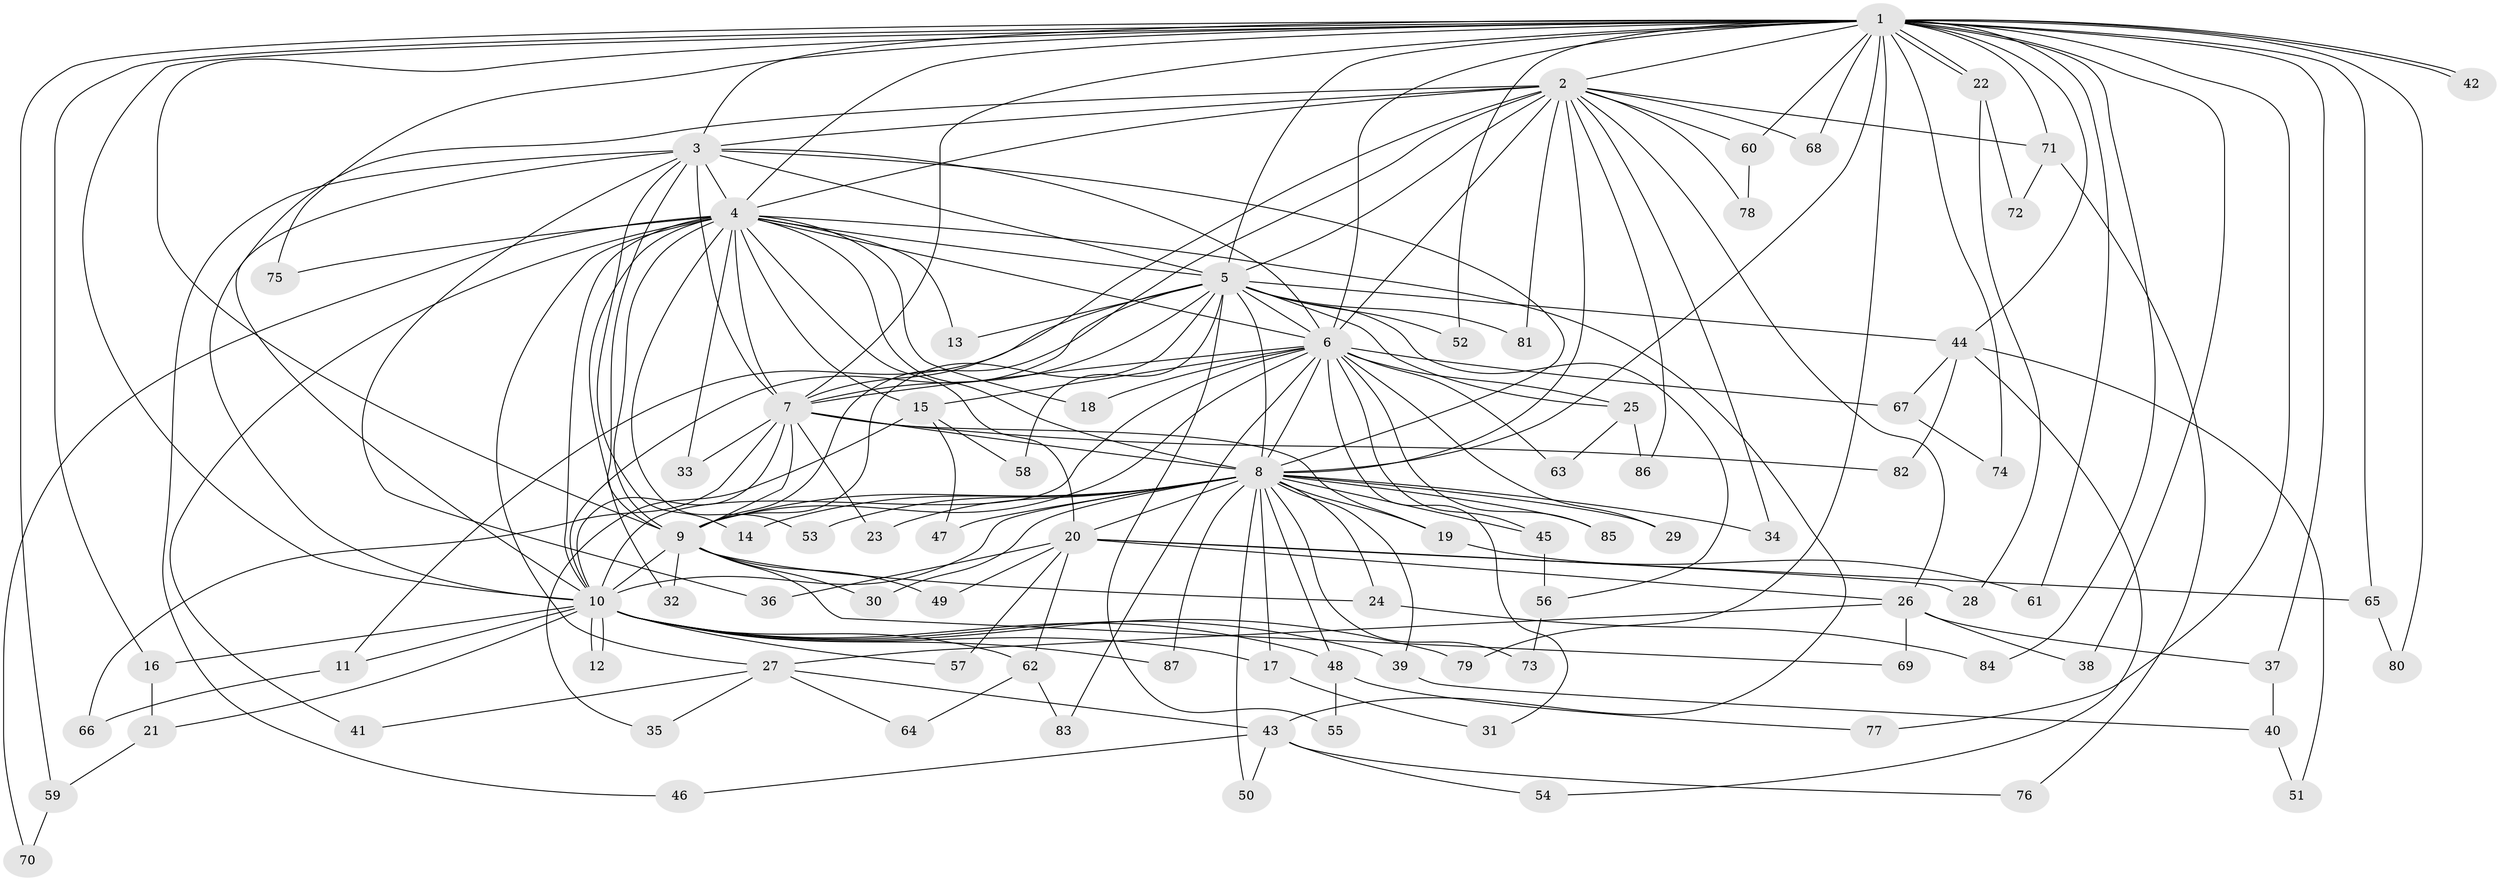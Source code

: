 // coarse degree distribution, {25: 0.018867924528301886, 21: 0.018867924528301886, 9: 0.018867924528301886, 17: 0.018867924528301886, 14: 0.05660377358490566, 8: 0.05660377358490566, 16: 0.018867924528301886, 3: 0.16981132075471697, 1: 0.03773584905660377, 2: 0.4528301886792453, 5: 0.05660377358490566, 4: 0.03773584905660377, 6: 0.03773584905660377}
// Generated by graph-tools (version 1.1) at 2025/49/03/04/25 22:49:32]
// undirected, 87 vertices, 199 edges
graph export_dot {
  node [color=gray90,style=filled];
  1;
  2;
  3;
  4;
  5;
  6;
  7;
  8;
  9;
  10;
  11;
  12;
  13;
  14;
  15;
  16;
  17;
  18;
  19;
  20;
  21;
  22;
  23;
  24;
  25;
  26;
  27;
  28;
  29;
  30;
  31;
  32;
  33;
  34;
  35;
  36;
  37;
  38;
  39;
  40;
  41;
  42;
  43;
  44;
  45;
  46;
  47;
  48;
  49;
  50;
  51;
  52;
  53;
  54;
  55;
  56;
  57;
  58;
  59;
  60;
  61;
  62;
  63;
  64;
  65;
  66;
  67;
  68;
  69;
  70;
  71;
  72;
  73;
  74;
  75;
  76;
  77;
  78;
  79;
  80;
  81;
  82;
  83;
  84;
  85;
  86;
  87;
  1 -- 2;
  1 -- 3;
  1 -- 4;
  1 -- 5;
  1 -- 6;
  1 -- 7;
  1 -- 8;
  1 -- 9;
  1 -- 10;
  1 -- 16;
  1 -- 22;
  1 -- 22;
  1 -- 37;
  1 -- 38;
  1 -- 42;
  1 -- 42;
  1 -- 44;
  1 -- 52;
  1 -- 59;
  1 -- 60;
  1 -- 61;
  1 -- 65;
  1 -- 68;
  1 -- 71;
  1 -- 74;
  1 -- 75;
  1 -- 77;
  1 -- 79;
  1 -- 80;
  1 -- 84;
  2 -- 3;
  2 -- 4;
  2 -- 5;
  2 -- 6;
  2 -- 7;
  2 -- 8;
  2 -- 9;
  2 -- 10;
  2 -- 26;
  2 -- 34;
  2 -- 60;
  2 -- 68;
  2 -- 71;
  2 -- 78;
  2 -- 81;
  2 -- 86;
  3 -- 4;
  3 -- 5;
  3 -- 6;
  3 -- 7;
  3 -- 8;
  3 -- 9;
  3 -- 10;
  3 -- 14;
  3 -- 36;
  3 -- 46;
  4 -- 5;
  4 -- 6;
  4 -- 7;
  4 -- 8;
  4 -- 9;
  4 -- 10;
  4 -- 13;
  4 -- 15;
  4 -- 18;
  4 -- 20;
  4 -- 27;
  4 -- 32;
  4 -- 33;
  4 -- 41;
  4 -- 43;
  4 -- 53;
  4 -- 70;
  4 -- 75;
  5 -- 6;
  5 -- 7;
  5 -- 8;
  5 -- 9;
  5 -- 10;
  5 -- 11;
  5 -- 13;
  5 -- 25;
  5 -- 44;
  5 -- 52;
  5 -- 55;
  5 -- 56;
  5 -- 58;
  5 -- 81;
  6 -- 7;
  6 -- 8;
  6 -- 9;
  6 -- 10;
  6 -- 15;
  6 -- 18;
  6 -- 25;
  6 -- 29;
  6 -- 31;
  6 -- 45;
  6 -- 63;
  6 -- 67;
  6 -- 83;
  6 -- 85;
  7 -- 8;
  7 -- 9;
  7 -- 10;
  7 -- 19;
  7 -- 23;
  7 -- 33;
  7 -- 66;
  7 -- 82;
  8 -- 9;
  8 -- 10;
  8 -- 14;
  8 -- 17;
  8 -- 19;
  8 -- 20;
  8 -- 23;
  8 -- 24;
  8 -- 29;
  8 -- 30;
  8 -- 34;
  8 -- 39;
  8 -- 45;
  8 -- 47;
  8 -- 48;
  8 -- 50;
  8 -- 53;
  8 -- 73;
  8 -- 85;
  8 -- 87;
  9 -- 10;
  9 -- 24;
  9 -- 30;
  9 -- 32;
  9 -- 49;
  9 -- 69;
  10 -- 11;
  10 -- 12;
  10 -- 12;
  10 -- 16;
  10 -- 17;
  10 -- 21;
  10 -- 39;
  10 -- 48;
  10 -- 57;
  10 -- 62;
  10 -- 79;
  10 -- 87;
  11 -- 66;
  15 -- 35;
  15 -- 47;
  15 -- 58;
  16 -- 21;
  17 -- 31;
  19 -- 61;
  20 -- 26;
  20 -- 28;
  20 -- 36;
  20 -- 49;
  20 -- 57;
  20 -- 62;
  20 -- 65;
  21 -- 59;
  22 -- 28;
  22 -- 72;
  24 -- 84;
  25 -- 63;
  25 -- 86;
  26 -- 27;
  26 -- 37;
  26 -- 38;
  26 -- 69;
  27 -- 35;
  27 -- 41;
  27 -- 43;
  27 -- 64;
  37 -- 40;
  39 -- 40;
  40 -- 51;
  43 -- 46;
  43 -- 50;
  43 -- 54;
  43 -- 76;
  44 -- 51;
  44 -- 54;
  44 -- 67;
  44 -- 82;
  45 -- 56;
  48 -- 55;
  48 -- 77;
  56 -- 73;
  59 -- 70;
  60 -- 78;
  62 -- 64;
  62 -- 83;
  65 -- 80;
  67 -- 74;
  71 -- 72;
  71 -- 76;
}
